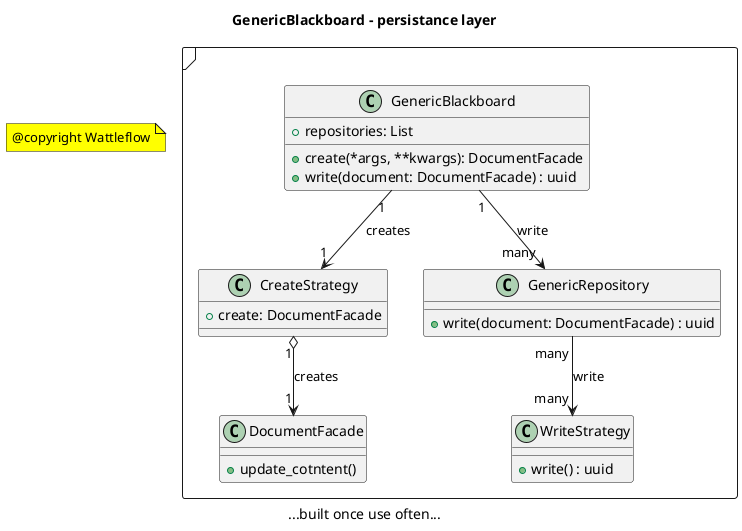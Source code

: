 @startuml

title GenericBlackboard - persistance layer
caption ...built once use often...
top to bottom direction

frame " " {
    class GenericBlackboard {
      + create(*args, **kwargs): DocumentFacade
      + write(document: DocumentFacade) : uuid
      + repositories: List
    }

    class CreateStrategy {
      + create: DocumentFacade
    }

    class GenericRepository {
      + write(document: DocumentFacade) : uuid
    }

    class WriteStrategy {
      + write() : uuid
    }

    class DocumentFacade {
      + update_cotntent()
    }    
}

GenericBlackboard "1" --> "1" CreateStrategy: creates
GenericBlackboard "1" --> "many" GenericRepository: write
GenericRepository "many" --> "many" WriteStrategy: write
CreateStrategy "1" o--> "1" DocumentFacade: creates

note "@copyright Wattleflow" as N1 #Yellow
@enduml
